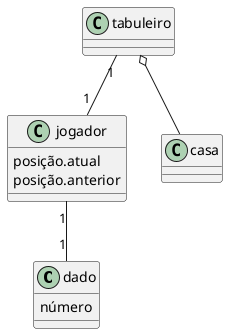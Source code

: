@startuml QuartaColoniaQuiz

class dado
{
    número
}
class jogador
{
    posição.atual
    posição.anterior
}
class tabuleiro

class casa

tabuleiro o-- casa
tabuleiro "1" -- "1" jogador
jogador "1" -- "1" dado



@enduml